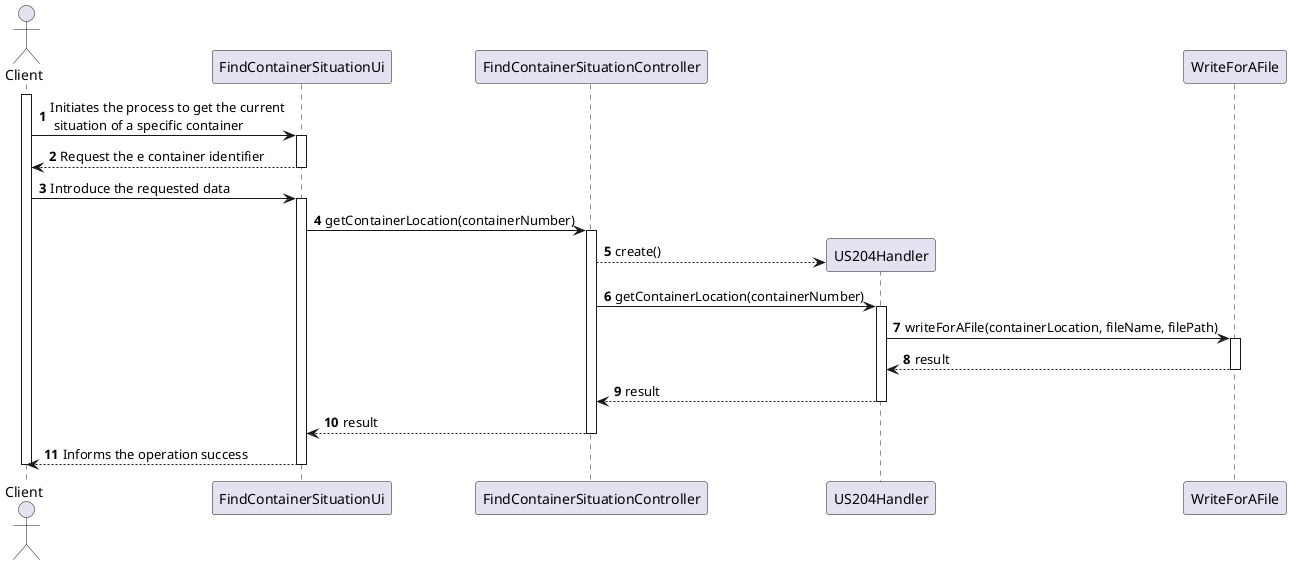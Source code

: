 @startuml
autonumber

actor "Client" as C
participant "FindContainerSituationUi" as UI
participant "FindContainerSituationController" as CTRL
participant "US204Handler" as handler
participant "WriteForAFile" as writer

activate C
C -> UI:  Initiates the process to get the current\n situation of a specific container
activate UI
UI --> C : Request the e container identifier
deactivate UI
C -> UI : Introduce the requested data
activate UI
UI -> CTRL: getContainerLocation(containerNumber)
activate CTRL
CTRL --> handler** : create()
CTRL -> handler: getContainerLocation(containerNumber)
activate handler
handler->writer:writeForAFile(containerLocation, fileName, filePath)
activate writer
writer --> handler: result
deactivate writer
handler --> CTRL: result
deactivate handler
CTRL-->UI: result
deactivate CTRL
UI-->C :Informs the operation success
deactivate UI
deactivate C
@enduml



activate C

C -> CSUI: want to know the current status of a specific container
activate CSUI
CSUI --> C: asks for container code (id)
deactivate CSUI
C -> CSUI:  type the requested data.

activate CSUI
CSUI -> COC: createUS204 (id)
activate COC

COC -> US: create (id)
activate US


US -> US:initialize (id)
US -> WT: WriteToFile(info)
activate WT
deactivate WT


deactivate COC
CSUI --> C: shows the information.

deactivate CSUI
deactivate C
@enduml